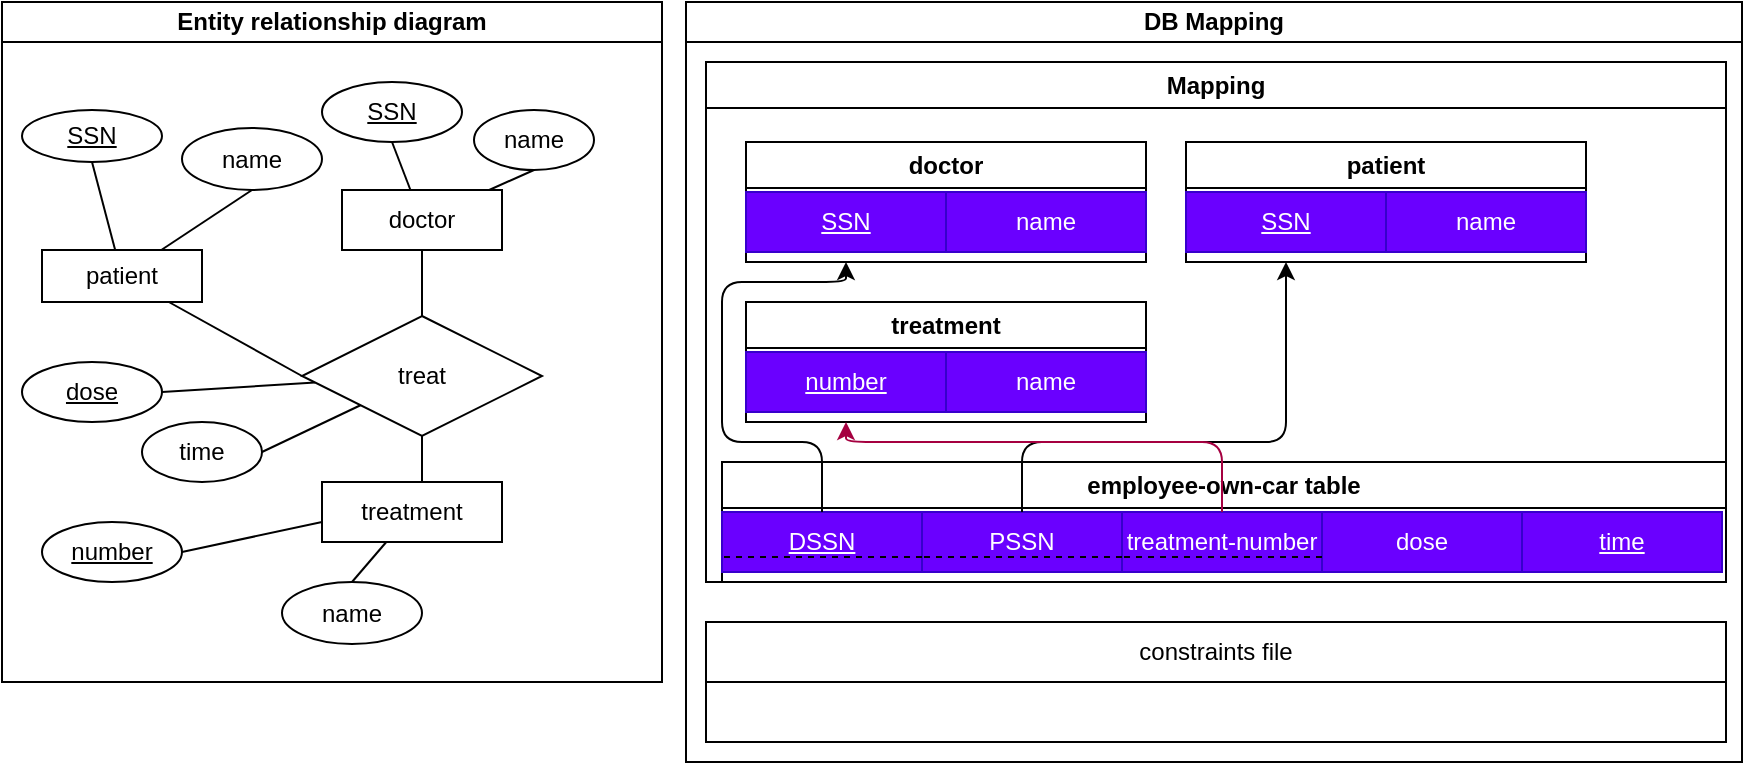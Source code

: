 <mxfile>
    <diagram id="R3N_D--5qBi451Lv7yX1" name="Page-1">
        <mxGraphModel dx="428" dy="322" grid="1" gridSize="10" guides="1" tooltips="1" connect="1" arrows="1" fold="1" page="1" pageScale="1" pageWidth="850" pageHeight="1100" math="0" shadow="0">
            <root>
                <mxCell id="0"/>
                <mxCell id="1" parent="0"/>
                <mxCell id="2" value="Entity relationship diagram" style="swimlane;whiteSpace=wrap;html=1;startSize=20;" parent="1" vertex="1">
                    <mxGeometry x="10" y="70" width="330" height="340" as="geometry"/>
                </mxCell>
                <mxCell id="5" style="edgeStyle=none;html=1;entryX=0.5;entryY=1;entryDx=0;entryDy=0;endArrow=none;endFill=0;" parent="2" source="3" target="4" edge="1">
                    <mxGeometry relative="1" as="geometry"/>
                </mxCell>
                <mxCell id="7" style="edgeStyle=none;html=1;entryX=0.5;entryY=1;entryDx=0;entryDy=0;endArrow=none;endFill=0;" parent="2" source="3" target="6" edge="1">
                    <mxGeometry relative="1" as="geometry"/>
                </mxCell>
                <mxCell id="112" style="edgeStyle=none;html=1;entryX=0.5;entryY=0;entryDx=0;entryDy=0;endArrow=none;endFill=0;" parent="2" source="3" edge="1">
                    <mxGeometry relative="1" as="geometry">
                        <mxPoint x="210" y="160" as="targetPoint"/>
                    </mxGeometry>
                </mxCell>
                <mxCell id="3" value="doctor" style="html=1;dashed=0;whiteSpace=wrap;" parent="2" vertex="1">
                    <mxGeometry x="170" y="94" width="80" height="30" as="geometry"/>
                </mxCell>
                <mxCell id="4" value="&lt;u&gt;SSN&lt;/u&gt;" style="ellipse;whiteSpace=wrap;html=1;align=center;" parent="2" vertex="1">
                    <mxGeometry x="160" y="40" width="70" height="30" as="geometry"/>
                </mxCell>
                <mxCell id="6" value="name" style="ellipse;whiteSpace=wrap;html=1;align=center;" parent="2" vertex="1">
                    <mxGeometry x="236" y="54" width="60" height="30" as="geometry"/>
                </mxCell>
                <mxCell id="18" style="edgeStyle=none;html=1;entryX=0.5;entryY=0;entryDx=0;entryDy=0;" parent="2" edge="1">
                    <mxGeometry relative="1" as="geometry">
                        <mxPoint x="81.43" y="268.57" as="sourcePoint"/>
                    </mxGeometry>
                </mxCell>
                <mxCell id="19" style="edgeStyle=none;html=1;entryX=0.5;entryY=0;entryDx=0;entryDy=0;" parent="2" edge="1">
                    <mxGeometry relative="1" as="geometry">
                        <mxPoint x="128.673" y="266.385" as="sourcePoint"/>
                    </mxGeometry>
                </mxCell>
                <mxCell id="114" style="edgeStyle=none;html=1;entryX=0.5;entryY=0;entryDx=0;entryDy=0;endArrow=none;endFill=0;exitX=0.5;exitY=1;exitDx=0;exitDy=0;" parent="2" source="129" edge="1">
                    <mxGeometry relative="1" as="geometry">
                        <mxPoint x="210" y="240" as="targetPoint"/>
                        <mxPoint x="210" y="220" as="sourcePoint"/>
                    </mxGeometry>
                </mxCell>
                <mxCell id="116" style="edgeStyle=none;html=1;entryX=1;entryY=0.5;entryDx=0;entryDy=0;endArrow=none;endFill=0;" parent="2" target="115" edge="1">
                    <mxGeometry relative="1" as="geometry">
                        <mxPoint x="160" y="260" as="sourcePoint"/>
                    </mxGeometry>
                </mxCell>
                <mxCell id="115" value="&lt;u&gt;number&lt;/u&gt;" style="ellipse;whiteSpace=wrap;html=1;align=center;" parent="2" vertex="1">
                    <mxGeometry x="20" y="260" width="70" height="30" as="geometry"/>
                </mxCell>
                <mxCell id="157" style="edgeStyle=none;html=1;entryX=0.5;entryY=0;entryDx=0;entryDy=0;endArrow=none;endFill=0;" parent="2" source="126" target="156" edge="1">
                    <mxGeometry relative="1" as="geometry"/>
                </mxCell>
                <mxCell id="126" value="treatment" style="html=1;dashed=0;whiteSpace=wrap;" parent="2" vertex="1">
                    <mxGeometry x="160" y="240" width="90" height="30" as="geometry"/>
                </mxCell>
                <mxCell id="151" style="edgeStyle=none;html=1;entryX=1;entryY=0.5;entryDx=0;entryDy=0;endArrow=none;endFill=0;" parent="2" source="129" target="149" edge="1">
                    <mxGeometry relative="1" as="geometry"/>
                </mxCell>
                <mxCell id="152" style="edgeStyle=none;html=1;entryX=1;entryY=0.5;entryDx=0;entryDy=0;endArrow=none;endFill=0;" parent="2" source="129" target="148" edge="1">
                    <mxGeometry relative="1" as="geometry"/>
                </mxCell>
                <mxCell id="129" value="treat" style="shape=rhombus;perimeter=rhombusPerimeter;whiteSpace=wrap;html=1;align=center;" parent="2" vertex="1">
                    <mxGeometry x="150" y="157" width="120" height="60" as="geometry"/>
                </mxCell>
                <mxCell id="143" style="edgeStyle=none;html=1;entryX=0;entryY=0.5;entryDx=0;entryDy=0;endArrow=none;endFill=0;" parent="2" source="142" target="129" edge="1">
                    <mxGeometry relative="1" as="geometry"/>
                </mxCell>
                <mxCell id="146" style="edgeStyle=none;html=1;entryX=0.5;entryY=1;entryDx=0;entryDy=0;endArrow=none;endFill=0;" parent="2" source="142" target="145" edge="1">
                    <mxGeometry relative="1" as="geometry"/>
                </mxCell>
                <mxCell id="147" style="edgeStyle=none;html=1;entryX=0.5;entryY=1;entryDx=0;entryDy=0;endArrow=none;endFill=0;" parent="2" source="142" target="144" edge="1">
                    <mxGeometry relative="1" as="geometry"/>
                </mxCell>
                <mxCell id="142" value="patient" style="html=1;dashed=0;whiteSpace=wrap;" parent="2" vertex="1">
                    <mxGeometry x="20" y="124" width="80" height="26" as="geometry"/>
                </mxCell>
                <mxCell id="144" value="&lt;u&gt;SSN&lt;/u&gt;" style="ellipse;whiteSpace=wrap;html=1;align=center;" parent="2" vertex="1">
                    <mxGeometry x="10" y="54" width="70" height="26" as="geometry"/>
                </mxCell>
                <mxCell id="145" value="name" style="ellipse;whiteSpace=wrap;html=1;align=center;" parent="2" vertex="1">
                    <mxGeometry x="90" y="63" width="70" height="31" as="geometry"/>
                </mxCell>
                <mxCell id="148" value="&lt;span&gt;dose&lt;/span&gt;" style="ellipse;whiteSpace=wrap;html=1;align=center;fontStyle=4" parent="2" vertex="1">
                    <mxGeometry x="10" y="180" width="70" height="30" as="geometry"/>
                </mxCell>
                <mxCell id="149" value="time" style="ellipse;whiteSpace=wrap;html=1;align=center;" parent="2" vertex="1">
                    <mxGeometry x="70" y="210" width="60" height="30" as="geometry"/>
                </mxCell>
                <mxCell id="156" value="name" style="ellipse;whiteSpace=wrap;html=1;align=center;" parent="2" vertex="1">
                    <mxGeometry x="140" y="290" width="70" height="31" as="geometry"/>
                </mxCell>
                <mxCell id="22" value="DB Mapping" style="swimlane;whiteSpace=wrap;html=1;startSize=20;" parent="1" vertex="1">
                    <mxGeometry x="352" y="70" width="528" height="380" as="geometry"/>
                </mxCell>
                <mxCell id="28" style="edgeStyle=none;html=1;entryX=1;entryY=0.5;entryDx=0;entryDy=0;" parent="22" edge="1">
                    <mxGeometry relative="1" as="geometry">
                        <mxPoint x="100" y="200" as="targetPoint"/>
                    </mxGeometry>
                </mxCell>
                <mxCell id="34" style="edgeStyle=none;html=1;entryX=0.5;entryY=0;entryDx=0;entryDy=0;" parent="22" edge="1">
                    <mxGeometry relative="1" as="geometry">
                        <mxPoint x="60" y="290" as="targetPoint"/>
                    </mxGeometry>
                </mxCell>
                <mxCell id="35" style="edgeStyle=none;html=1;entryX=0.5;entryY=0;entryDx=0;entryDy=0;" parent="22" edge="1">
                    <mxGeometry relative="1" as="geometry">
                        <mxPoint x="170" y="290" as="targetPoint"/>
                    </mxGeometry>
                </mxCell>
                <mxCell id="38" style="edgeStyle=none;html=1;entryX=0.764;entryY=0.12;entryDx=0;entryDy=0;entryPerimeter=0;" parent="22" edge="1">
                    <mxGeometry relative="1" as="geometry">
                        <mxPoint x="126.4" y="234.8" as="targetPoint"/>
                    </mxGeometry>
                </mxCell>
                <mxCell id="53" value="Mapping" style="swimlane;whiteSpace=wrap;html=1;" parent="22" vertex="1">
                    <mxGeometry x="10" y="30" width="510" height="260" as="geometry"/>
                </mxCell>
                <mxCell id="88" value="doctor" style="swimlane;whiteSpace=wrap;html=1;" parent="53" vertex="1">
                    <mxGeometry x="20" y="40" width="200" height="60" as="geometry"/>
                </mxCell>
                <mxCell id="89" value="SSN" style="rounded=0;whiteSpace=wrap;html=1;fillColor=#6a00ff;fontColor=#ffffff;strokeColor=#3700CC;fontStyle=4" parent="88" vertex="1">
                    <mxGeometry y="25" width="100" height="30" as="geometry"/>
                </mxCell>
                <mxCell id="127" value="name" style="rounded=0;whiteSpace=wrap;html=1;fillColor=#6a00ff;fontColor=#ffffff;strokeColor=#3700CC;" parent="88" vertex="1">
                    <mxGeometry x="100" y="25" width="100" height="30" as="geometry"/>
                </mxCell>
                <mxCell id="130" value="treatment" style="swimlane;whiteSpace=wrap;html=1;startSize=23;" parent="53" vertex="1">
                    <mxGeometry x="20" y="120" width="200" height="60" as="geometry"/>
                </mxCell>
                <mxCell id="131" value="number" style="rounded=0;whiteSpace=wrap;html=1;fillColor=#6a00ff;fontColor=#ffffff;strokeColor=#3700CC;fontStyle=4" parent="130" vertex="1">
                    <mxGeometry y="25" width="100" height="30" as="geometry"/>
                </mxCell>
                <mxCell id="134" value="name" style="rounded=0;whiteSpace=wrap;html=1;fillColor=#6a00ff;fontColor=#ffffff;strokeColor=#3700CC;" parent="130" vertex="1">
                    <mxGeometry x="100" y="25" width="100" height="30" as="geometry"/>
                </mxCell>
                <mxCell id="138" value="employee-own-car table" style="swimlane;whiteSpace=wrap;html=1;" parent="53" vertex="1">
                    <mxGeometry x="8" y="200" width="502" height="60" as="geometry"/>
                </mxCell>
                <mxCell id="139" value="DSSN" style="rounded=0;whiteSpace=wrap;html=1;fillColor=#6a00ff;fontColor=#ffffff;strokeColor=#3700CC;fontStyle=4" parent="138" vertex="1">
                    <mxGeometry y="25" width="100" height="30" as="geometry"/>
                </mxCell>
                <mxCell id="158" value="PSSN" style="rounded=0;whiteSpace=wrap;html=1;fillColor=#6a00ff;fontColor=#ffffff;strokeColor=#3700CC;fontStyle=0" parent="138" vertex="1">
                    <mxGeometry x="100" y="25" width="100" height="30" as="geometry"/>
                </mxCell>
                <mxCell id="159" value="treatment-number" style="rounded=0;whiteSpace=wrap;html=1;fillColor=#6a00ff;fontColor=#ffffff;strokeColor=#3700CC;fontStyle=0" parent="138" vertex="1">
                    <mxGeometry x="200" y="25" width="100" height="30" as="geometry"/>
                </mxCell>
                <mxCell id="174" value="dose" style="rounded=0;whiteSpace=wrap;html=1;fillColor=#6a00ff;fontColor=#ffffff;strokeColor=#3700CC;" parent="138" vertex="1">
                    <mxGeometry x="300" y="25" width="100" height="30" as="geometry"/>
                </mxCell>
                <mxCell id="175" value="time" style="rounded=0;whiteSpace=wrap;html=1;fillColor=#6a00ff;fontColor=#ffffff;strokeColor=#3700CC;fontStyle=4" parent="138" vertex="1">
                    <mxGeometry x="400" y="25" width="100" height="30" as="geometry"/>
                </mxCell>
                <mxCell id="179" style="edgeStyle=none;html=1;exitX=1;exitY=0.75;exitDx=0;exitDy=0;entryX=0;entryY=0.75;entryDx=0;entryDy=0;endArrow=none;endFill=0;dashed=1;" edge="1" parent="138" source="159" target="159">
                    <mxGeometry relative="1" as="geometry"/>
                </mxCell>
                <mxCell id="180" style="edgeStyle=none;html=1;exitX=1;exitY=0.75;exitDx=0;exitDy=0;entryX=0;entryY=0.75;entryDx=0;entryDy=0;endArrow=none;endFill=0;dashed=1;" edge="1" parent="138" source="158" target="158">
                    <mxGeometry relative="1" as="geometry"/>
                </mxCell>
                <mxCell id="181" style="edgeStyle=none;html=1;exitX=1;exitY=0.75;exitDx=0;exitDy=0;entryX=0;entryY=0.75;entryDx=0;entryDy=0;dashed=1;endArrow=none;endFill=0;" edge="1" parent="138" source="139" target="139">
                    <mxGeometry relative="1" as="geometry"/>
                </mxCell>
                <mxCell id="153" value="patient" style="swimlane;whiteSpace=wrap;html=1;" parent="53" vertex="1">
                    <mxGeometry x="240" y="40" width="200" height="60" as="geometry"/>
                </mxCell>
                <mxCell id="154" value="SSN" style="rounded=0;whiteSpace=wrap;html=1;fillColor=#6a00ff;fontColor=#ffffff;strokeColor=#3700CC;fontStyle=4" parent="153" vertex="1">
                    <mxGeometry y="25" width="100" height="30" as="geometry"/>
                </mxCell>
                <mxCell id="155" value="name" style="rounded=0;whiteSpace=wrap;html=1;fillColor=#6a00ff;fontColor=#ffffff;strokeColor=#3700CC;" parent="153" vertex="1">
                    <mxGeometry x="100" y="25" width="100" height="30" as="geometry"/>
                </mxCell>
                <mxCell id="176" style="edgeStyle=orthogonalEdgeStyle;html=1;entryX=0.25;entryY=1;entryDx=0;entryDy=0;exitX=0.5;exitY=0;exitDx=0;exitDy=0;" parent="53" source="139" target="88" edge="1">
                    <mxGeometry relative="1" as="geometry">
                        <Array as="points">
                            <mxPoint x="58" y="190"/>
                            <mxPoint x="8" y="190"/>
                            <mxPoint x="8" y="110"/>
                            <mxPoint x="70" y="110"/>
                        </Array>
                    </mxGeometry>
                </mxCell>
                <mxCell id="177" style="edgeStyle=orthogonalEdgeStyle;html=1;entryX=0.25;entryY=1;entryDx=0;entryDy=0;" parent="53" source="158" target="153" edge="1">
                    <mxGeometry relative="1" as="geometry">
                        <Array as="points">
                            <mxPoint x="158" y="190"/>
                            <mxPoint x="290" y="190"/>
                        </Array>
                    </mxGeometry>
                </mxCell>
                <mxCell id="178" style="edgeStyle=orthogonalEdgeStyle;html=1;entryX=0.25;entryY=1;entryDx=0;entryDy=0;fillColor=#d80073;strokeColor=#A50040;" parent="53" source="159" target="130" edge="1">
                    <mxGeometry relative="1" as="geometry">
                        <Array as="points">
                            <mxPoint x="258" y="190"/>
                            <mxPoint x="70" y="190"/>
                        </Array>
                    </mxGeometry>
                </mxCell>
                <mxCell id="54" value="constraints file" style="swimlane;fontStyle=0;childLayout=stackLayout;horizontal=1;startSize=30;horizontalStack=0;resizeParent=1;resizeParentMax=0;resizeLast=0;collapsible=1;marginBottom=0;whiteSpace=wrap;html=1;" parent="22" vertex="1">
                    <mxGeometry x="10" y="310" width="510" height="60" as="geometry"/>
                </mxCell>
            </root>
        </mxGraphModel>
    </diagram>
</mxfile>